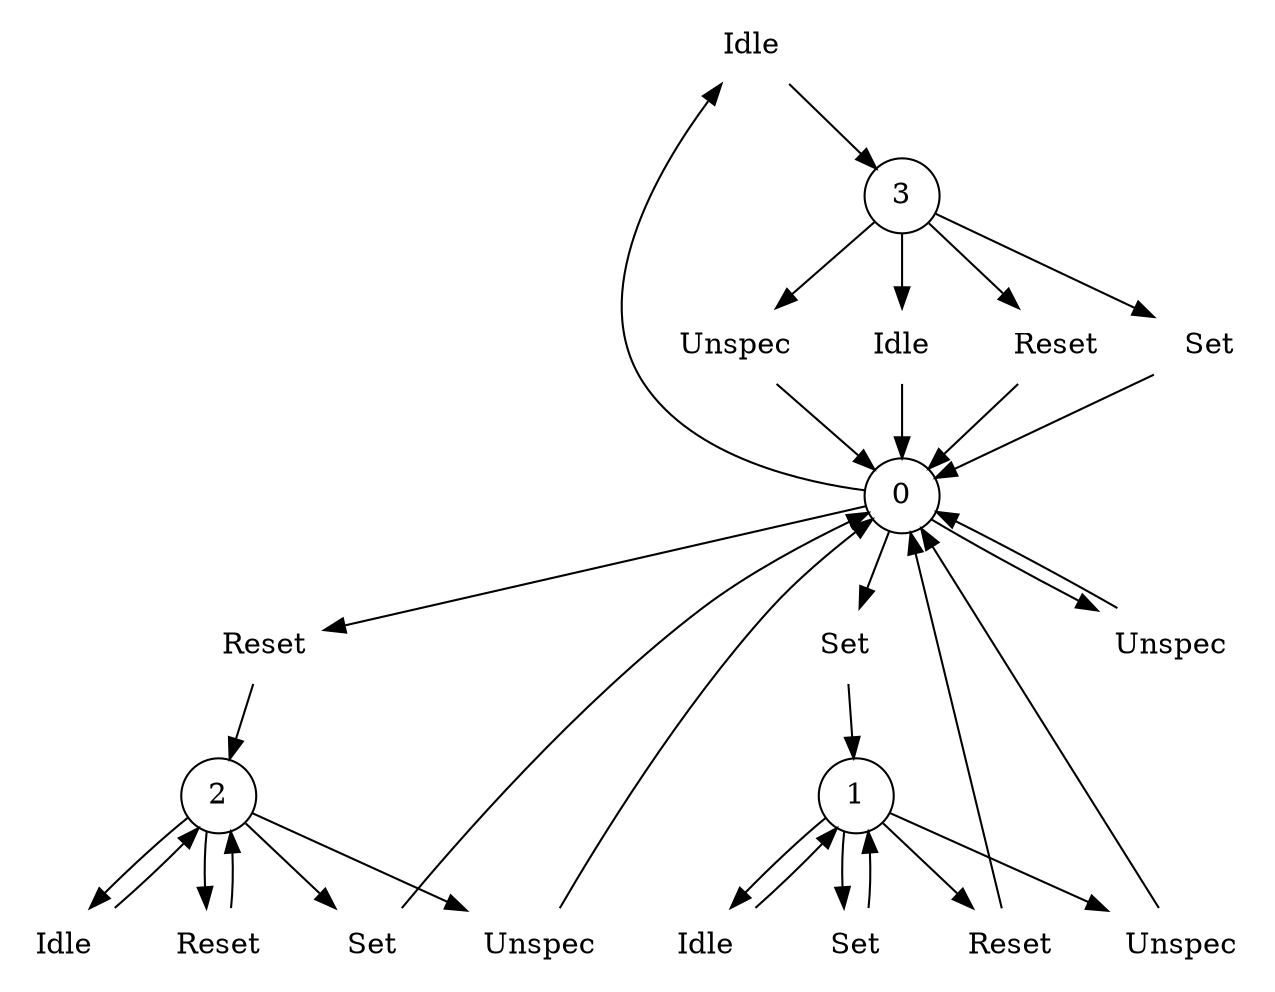 digraph norlatch {
node [shape=circle];
Idle03 [label="Idle", shape=none];
0 -> Idle03 -> 3
Reset02 [label="Reset", shape=none];
0 -> Reset02 -> 2
Set01 [label="Set", shape=none];
0 -> Set01 -> 1
Unspec00 [label="Unspec", shape=none];
0 -> Unspec00 -> 0
Idle11 [label="Idle", shape=none];
1 -> Idle11 -> 1
Reset10 [label="Reset", shape=none];
1 -> Reset10 -> 0
Set11 [label="Set", shape=none];
1 -> Set11 -> 1
Unspec10 [label="Unspec", shape=none];
1 -> Unspec10 -> 0
Idle22 [label="Idle", shape=none];
2 -> Idle22 -> 2
Reset22 [label="Reset", shape=none];
2 -> Reset22 -> 2
Set20 [label="Set", shape=none];
2 -> Set20 -> 0
Unspec20 [label="Unspec", shape=none];
2 -> Unspec20 -> 0
Idle30 [label="Idle", shape=none];
3 -> Idle30 -> 0
Reset30 [label="Reset", shape=none];
3 -> Reset30 -> 0
Set30 [label="Set", shape=none];
3 -> Set30 -> 0
Unspec30 [label="Unspec", shape=none];
3 -> Unspec30 -> 0
}
